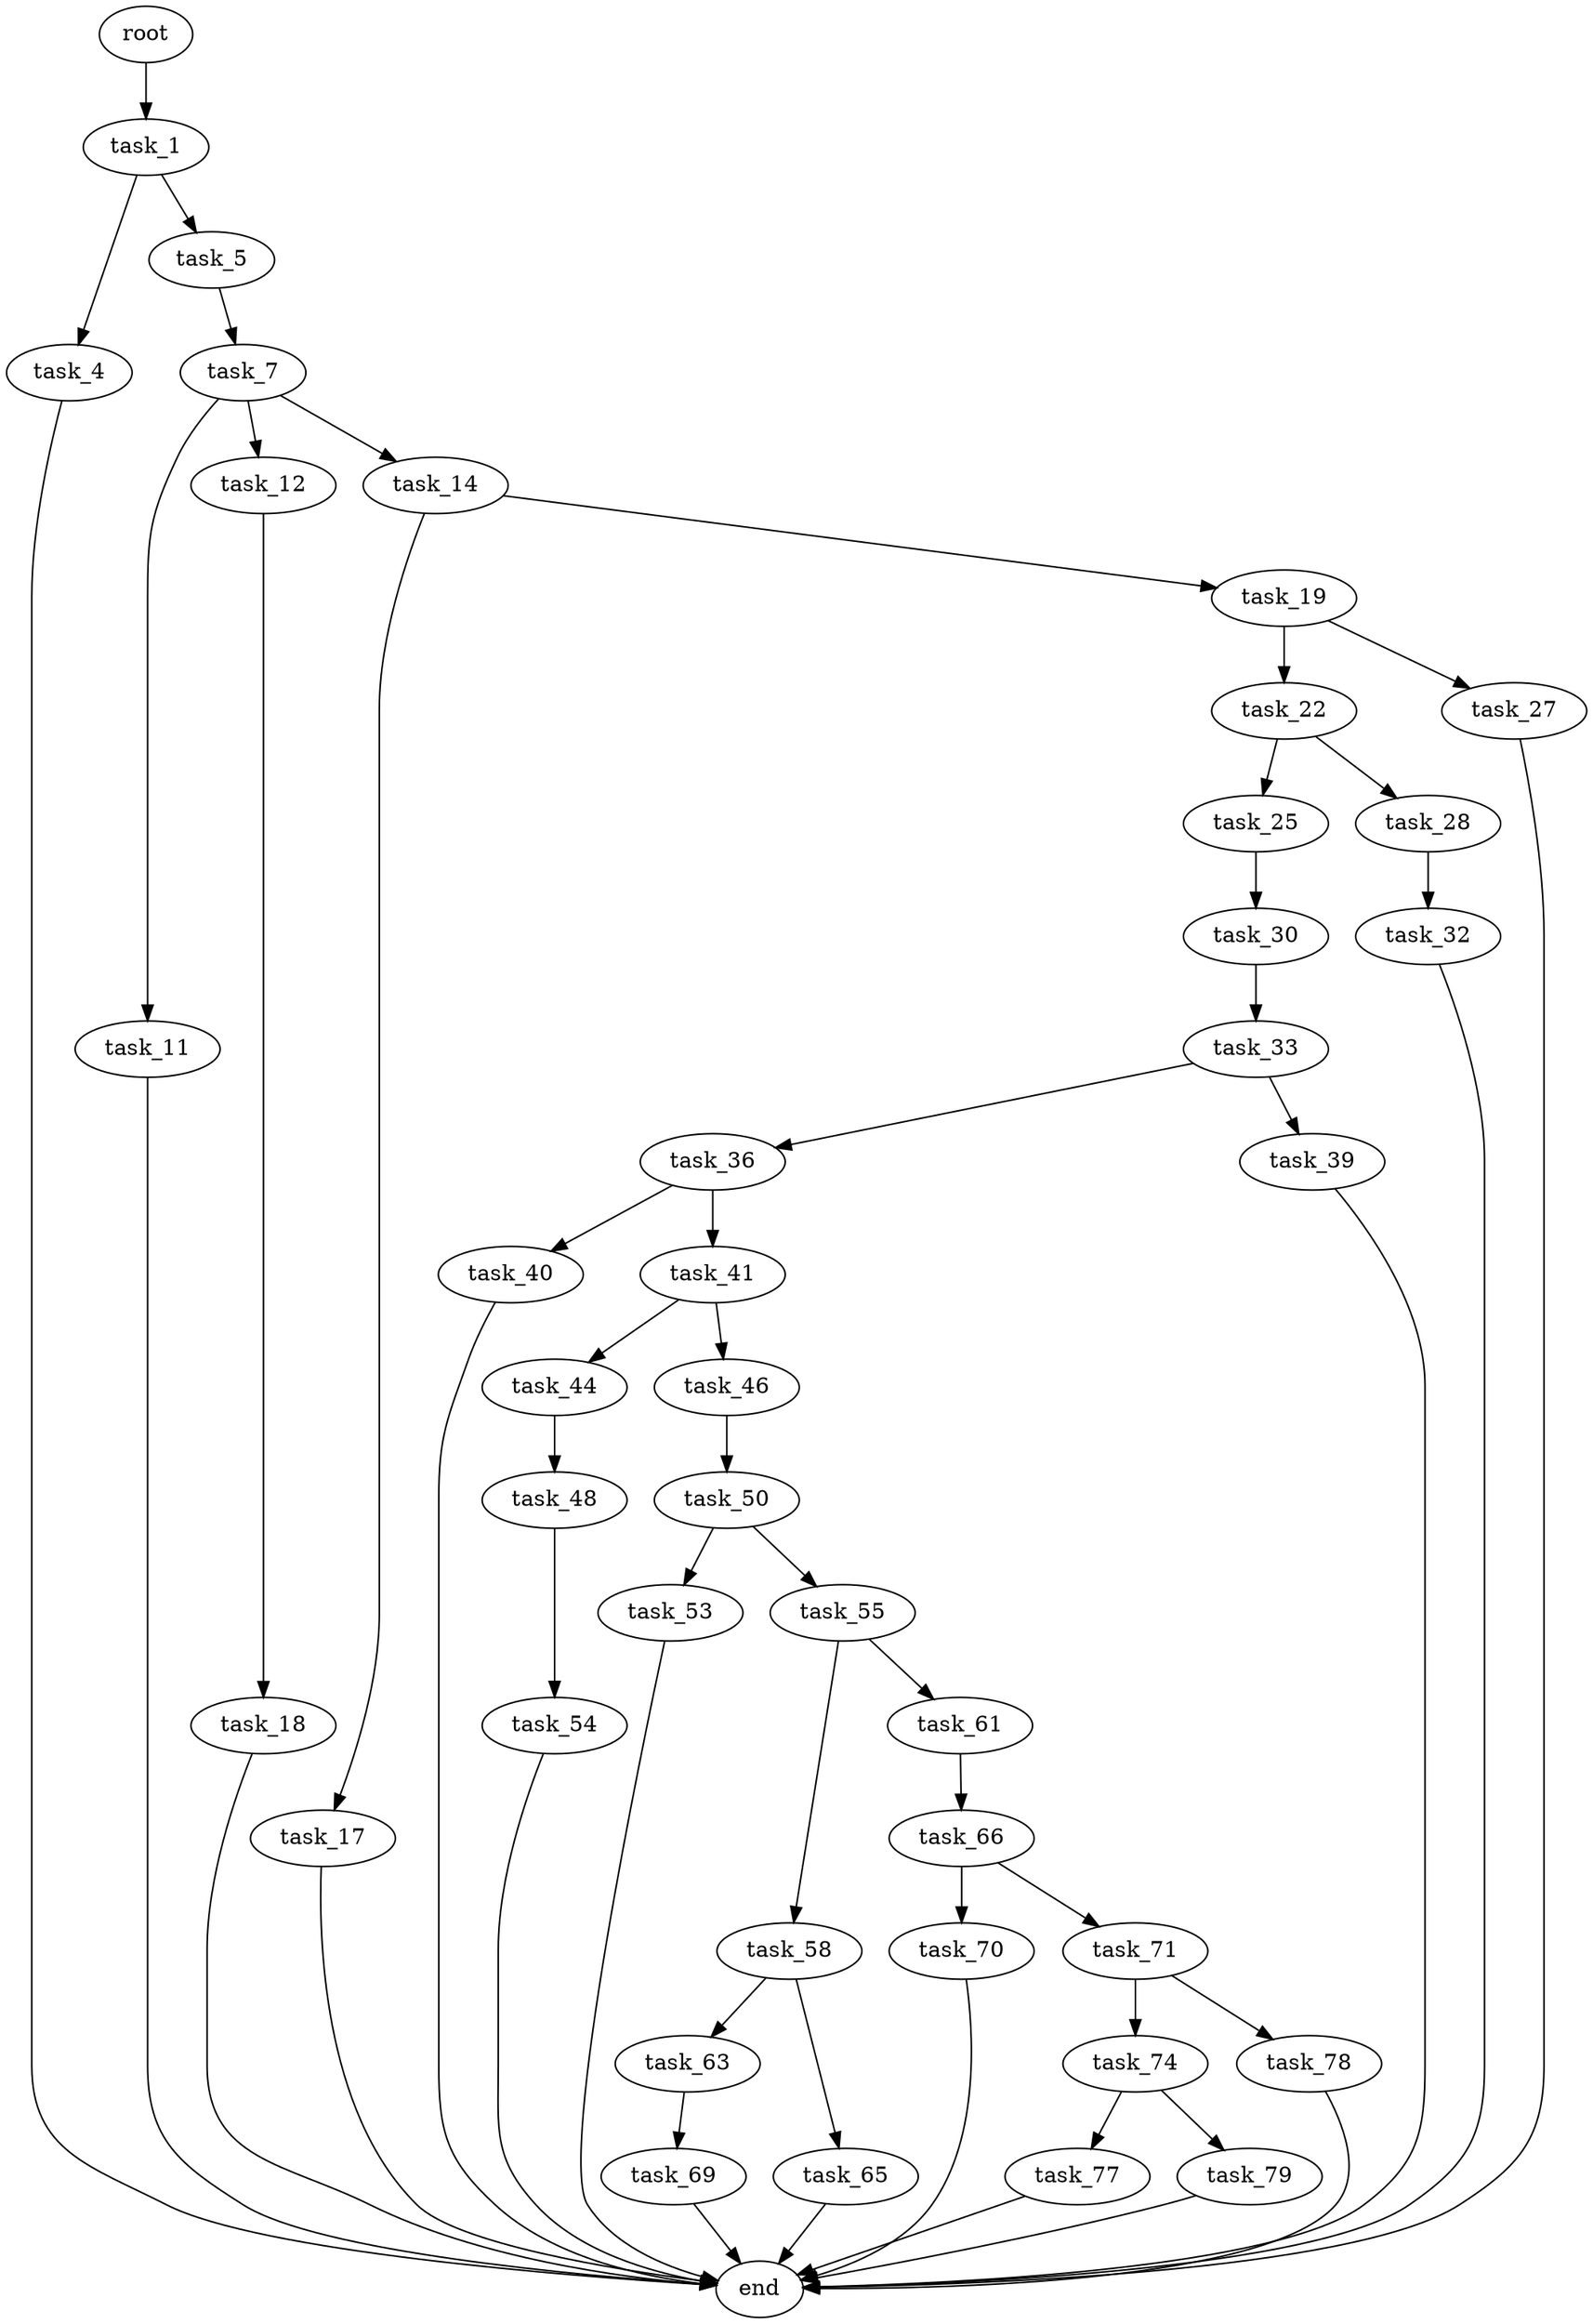 digraph G {
  root [size="0.000000"];
  task_1 [size="803056243760.000000"];
  task_4 [size="782757789696.000000"];
  task_5 [size="17953569993.000000"];
  task_7 [size="134217728000.000000"];
  task_11 [size="386741371108.000000"];
  task_12 [size="9106782924.000000"];
  task_14 [size="68719476736.000000"];
  task_17 [size="338534932794.000000"];
  task_18 [size="1929048187.000000"];
  task_19 [size="48887495330.000000"];
  task_22 [size="21922686023.000000"];
  task_25 [size="15387084234.000000"];
  task_27 [size="15547773117.000000"];
  task_28 [size="340858708027.000000"];
  task_30 [size="231928233984.000000"];
  task_32 [size="782757789696.000000"];
  task_33 [size="231928233984.000000"];
  task_36 [size="4817917914.000000"];
  task_39 [size="28991029248.000000"];
  task_40 [size="134217728000.000000"];
  task_41 [size="27871372501.000000"];
  task_44 [size="368293445632.000000"];
  task_46 [size="1073741824000.000000"];
  task_48 [size="3656301164.000000"];
  task_50 [size="254132688444.000000"];
  task_53 [size="782757789696.000000"];
  task_54 [size="8589934592.000000"];
  task_55 [size="231928233984.000000"];
  task_58 [size="370727288090.000000"];
  task_61 [size="278019116459.000000"];
  task_63 [size="368293445632.000000"];
  task_65 [size="14648899439.000000"];
  task_66 [size="28991029248.000000"];
  task_69 [size="549755813888.000000"];
  task_70 [size="116507214375.000000"];
  task_71 [size="9793957665.000000"];
  task_74 [size="134217728000.000000"];
  task_77 [size="170853698983.000000"];
  task_78 [size="29730897343.000000"];
  task_79 [size="890592388955.000000"];
  end [size="0.000000"];

  root -> task_1 [size="1.000000"];
  task_1 -> task_4 [size="679477248.000000"];
  task_1 -> task_5 [size="679477248.000000"];
  task_4 -> end [size="1.000000"];
  task_5 -> task_7 [size="33554432.000000"];
  task_7 -> task_11 [size="209715200.000000"];
  task_7 -> task_12 [size="209715200.000000"];
  task_7 -> task_14 [size="209715200.000000"];
  task_11 -> end [size="1.000000"];
  task_12 -> task_18 [size="33554432.000000"];
  task_14 -> task_17 [size="134217728.000000"];
  task_14 -> task_19 [size="134217728.000000"];
  task_17 -> end [size="1.000000"];
  task_18 -> end [size="1.000000"];
  task_19 -> task_22 [size="75497472.000000"];
  task_19 -> task_27 [size="75497472.000000"];
  task_22 -> task_25 [size="33554432.000000"];
  task_22 -> task_28 [size="33554432.000000"];
  task_25 -> task_30 [size="536870912.000000"];
  task_27 -> end [size="1.000000"];
  task_28 -> task_32 [size="411041792.000000"];
  task_30 -> task_33 [size="301989888.000000"];
  task_32 -> end [size="1.000000"];
  task_33 -> task_36 [size="301989888.000000"];
  task_33 -> task_39 [size="301989888.000000"];
  task_36 -> task_40 [size="134217728.000000"];
  task_36 -> task_41 [size="134217728.000000"];
  task_39 -> end [size="1.000000"];
  task_40 -> end [size="1.000000"];
  task_41 -> task_44 [size="536870912.000000"];
  task_41 -> task_46 [size="536870912.000000"];
  task_44 -> task_48 [size="411041792.000000"];
  task_46 -> task_50 [size="838860800.000000"];
  task_48 -> task_54 [size="209715200.000000"];
  task_50 -> task_53 [size="838860800.000000"];
  task_50 -> task_55 [size="838860800.000000"];
  task_53 -> end [size="1.000000"];
  task_54 -> end [size="1.000000"];
  task_55 -> task_58 [size="301989888.000000"];
  task_55 -> task_61 [size="301989888.000000"];
  task_58 -> task_63 [size="411041792.000000"];
  task_58 -> task_65 [size="411041792.000000"];
  task_61 -> task_66 [size="209715200.000000"];
  task_63 -> task_69 [size="411041792.000000"];
  task_65 -> end [size="1.000000"];
  task_66 -> task_70 [size="75497472.000000"];
  task_66 -> task_71 [size="75497472.000000"];
  task_69 -> end [size="1.000000"];
  task_70 -> end [size="1.000000"];
  task_71 -> task_74 [size="536870912.000000"];
  task_71 -> task_78 [size="536870912.000000"];
  task_74 -> task_77 [size="209715200.000000"];
  task_74 -> task_79 [size="209715200.000000"];
  task_77 -> end [size="1.000000"];
  task_78 -> end [size="1.000000"];
  task_79 -> end [size="1.000000"];
}
